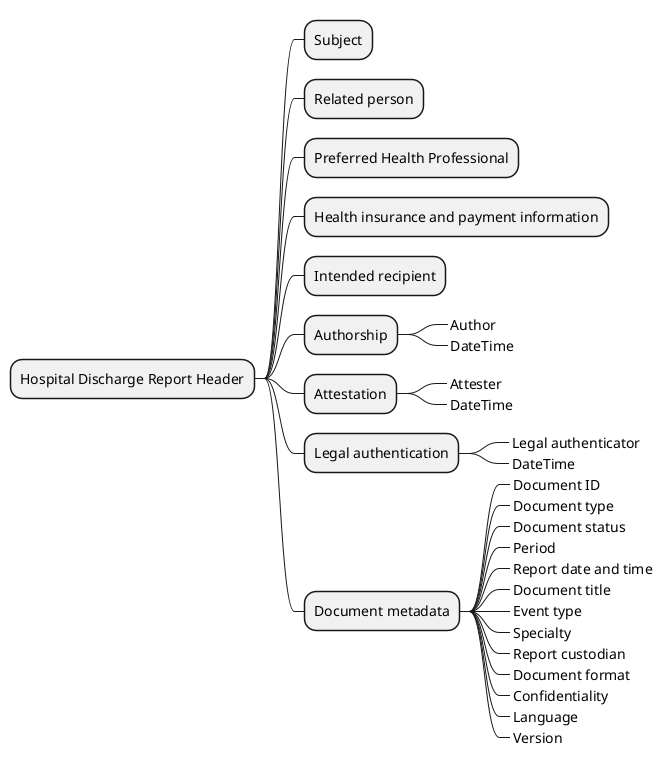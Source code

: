 @startmindmap
skinparam topurl StructureDefinition-
* Hospital Discharge Report Header
** Subject
** Related person
** Preferred Health Professional
** Health insurance and payment information
** Intended recipient
** Authorship
***_ Author
***_ DateTime
** Attestation
***_ Attester
***_ DateTime
** Legal authentication
***_ Legal authenticator
***_ DateTime
** Document metadata
***_ Document ID
***_ Document type
***_ Document status
***_ Period
***_ Report date and time
***_ Document title
***_ Event type
***_ Specialty
***_ Report custodian
***_ Document format
***_ Confidentiality
***_ Language
***_ Version
/' ** Knowledge resources
***_ External reference
***_ Related with
 '/
 @endmindmap